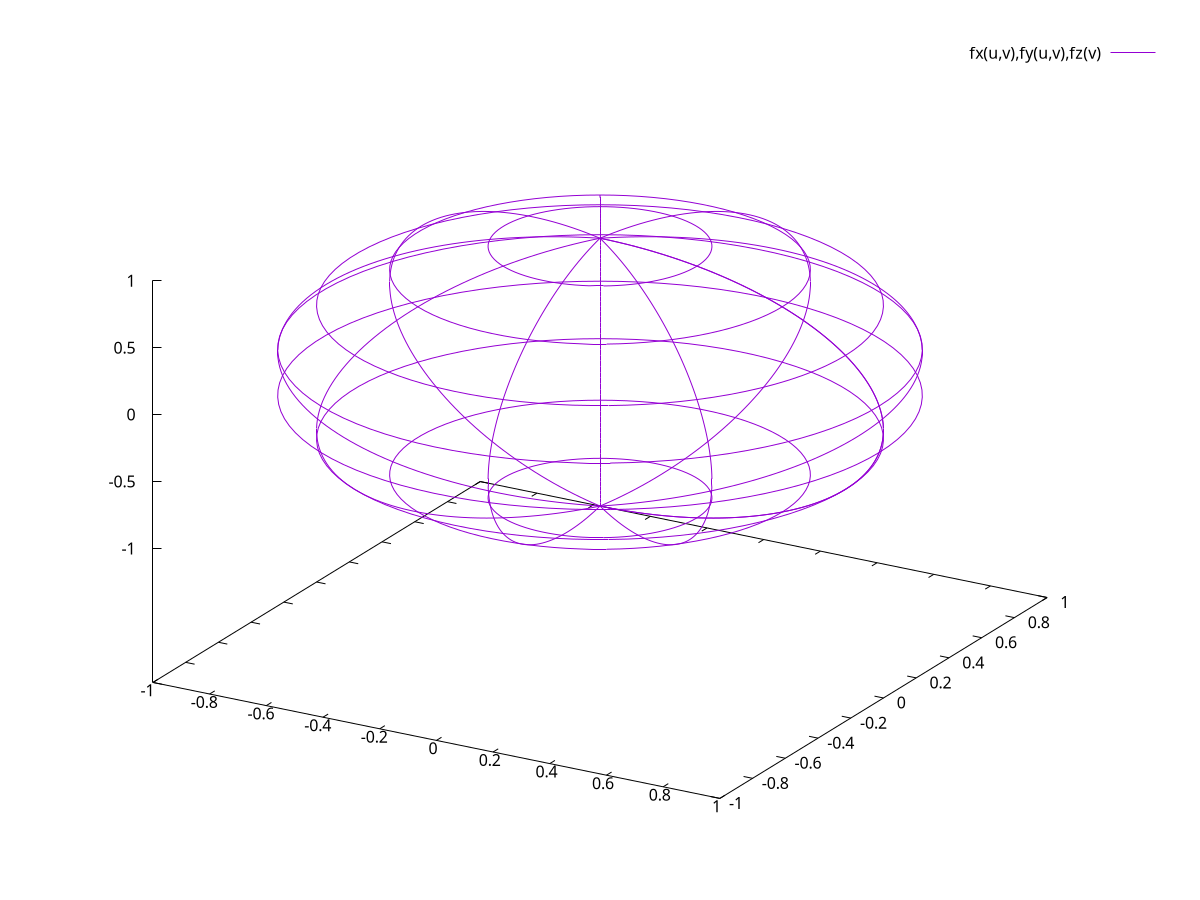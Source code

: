 set terminal latex
set output 'gnuplot-gnuplottex-fig1.tex'
     set parametric
     set angle degree
     set urange [0:360]
     set vrange [-90:90]
     fx(u,v)=cos(u)*cos(v)
     fy(u,v)=sin(u)*cos(v)
     fz(v)=sin(v)
     splot fx(u,v),fy(u,v),fz(v)
 
